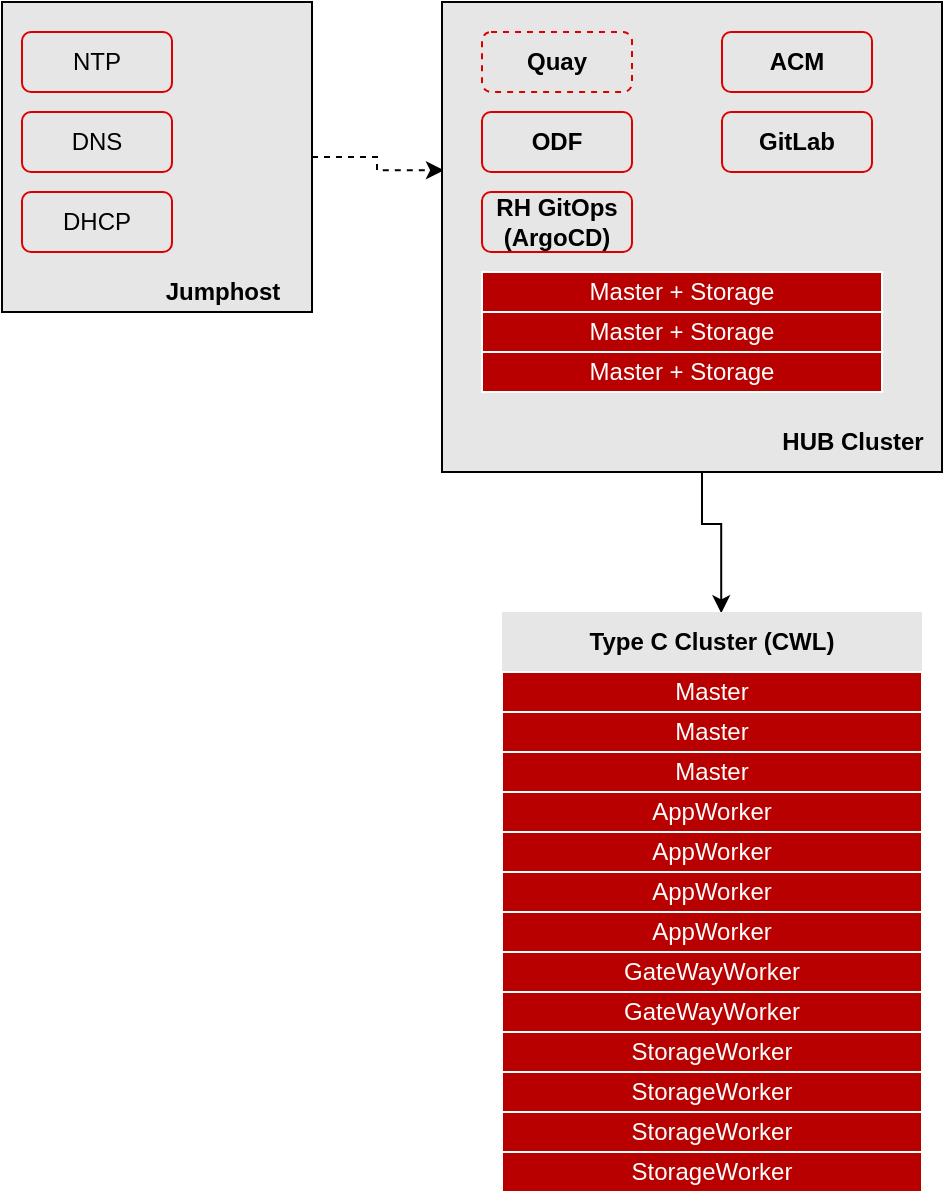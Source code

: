 <mxfile version="24.7.14">
  <diagram id="C5RBs43oDa-KdzZeNtuy" name="Page-1">
    <mxGraphModel dx="988" dy="546" grid="1" gridSize="10" guides="1" tooltips="1" connect="1" arrows="1" fold="1" page="1" pageScale="1" pageWidth="827" pageHeight="1169" math="0" shadow="0">
      <root>
        <mxCell id="WIyWlLk6GJQsqaUBKTNV-0" />
        <mxCell id="WIyWlLk6GJQsqaUBKTNV-1" parent="WIyWlLk6GJQsqaUBKTNV-0" />
        <mxCell id="dvF2nLzVKeMTQjdwGsAq-9" style="edgeStyle=orthogonalEdgeStyle;rounded=0;orthogonalLoop=1;jettySize=auto;html=1;dashed=1;entryX=0.004;entryY=0.358;entryDx=0;entryDy=0;entryPerimeter=0;" edge="1" parent="WIyWlLk6GJQsqaUBKTNV-1" source="dvF2nLzVKeMTQjdwGsAq-1" target="dvF2nLzVKeMTQjdwGsAq-10">
          <mxGeometry relative="1" as="geometry">
            <mxPoint x="240" y="105" as="targetPoint" />
          </mxGeometry>
        </mxCell>
        <mxCell id="dvF2nLzVKeMTQjdwGsAq-1" value="" style="whiteSpace=wrap;html=1;aspect=fixed;fillColor=#E6E6E6;" vertex="1" parent="WIyWlLk6GJQsqaUBKTNV-1">
          <mxGeometry x="40" y="35" width="155" height="155" as="geometry" />
        </mxCell>
        <mxCell id="dvF2nLzVKeMTQjdwGsAq-2" value="NTP" style="rounded=1;whiteSpace=wrap;html=1;strokeColor=#DB0000;fillColor=#E6E6E6;" vertex="1" parent="WIyWlLk6GJQsqaUBKTNV-1">
          <mxGeometry x="50" y="50" width="75" height="30" as="geometry" />
        </mxCell>
        <mxCell id="dvF2nLzVKeMTQjdwGsAq-7" value="DNS" style="rounded=1;whiteSpace=wrap;html=1;strokeColor=#DB0000;fillColor=#E6E6E6;" vertex="1" parent="WIyWlLk6GJQsqaUBKTNV-1">
          <mxGeometry x="50" y="90" width="75" height="30" as="geometry" />
        </mxCell>
        <mxCell id="dvF2nLzVKeMTQjdwGsAq-8" value="DHCP" style="rounded=1;whiteSpace=wrap;html=1;strokeColor=#DB0000;fillColor=#E6E6E6;" vertex="1" parent="WIyWlLk6GJQsqaUBKTNV-1">
          <mxGeometry x="50" y="130" width="75" height="30" as="geometry" />
        </mxCell>
        <mxCell id="dvF2nLzVKeMTQjdwGsAq-25" style="edgeStyle=orthogonalEdgeStyle;rounded=0;orthogonalLoop=1;jettySize=auto;html=1;entryX=0.522;entryY=0.022;entryDx=0;entryDy=0;entryPerimeter=0;" edge="1" parent="WIyWlLk6GJQsqaUBKTNV-1" target="dvF2nLzVKeMTQjdwGsAq-26">
          <mxGeometry relative="1" as="geometry">
            <mxPoint x="399.48" y="360" as="targetPoint" />
            <mxPoint x="384.48" y="230" as="sourcePoint" />
            <Array as="points">
              <mxPoint x="390" y="231" />
              <mxPoint x="390" y="296" />
              <mxPoint x="400" y="296" />
            </Array>
          </mxGeometry>
        </mxCell>
        <mxCell id="dvF2nLzVKeMTQjdwGsAq-10" value="" style="rounded=0;whiteSpace=wrap;html=1;fillColor=#E6E6E6;" vertex="1" parent="WIyWlLk6GJQsqaUBKTNV-1">
          <mxGeometry x="260" y="35" width="250" height="235" as="geometry" />
        </mxCell>
        <mxCell id="dvF2nLzVKeMTQjdwGsAq-12" value="&lt;b&gt;Jumphost&lt;/b&gt;" style="text;html=1;align=center;verticalAlign=middle;resizable=0;points=[];autosize=1;strokeColor=none;fillColor=none;" vertex="1" parent="WIyWlLk6GJQsqaUBKTNV-1">
          <mxGeometry x="110" y="165" width="80" height="30" as="geometry" />
        </mxCell>
        <mxCell id="dvF2nLzVKeMTQjdwGsAq-13" value="&lt;b&gt;Quay&lt;/b&gt;" style="rounded=1;whiteSpace=wrap;html=1;strokeColor=#DB0000;dashed=1;fillColor=#E6E6E6;" vertex="1" parent="WIyWlLk6GJQsqaUBKTNV-1">
          <mxGeometry x="280" y="50" width="75" height="30" as="geometry" />
        </mxCell>
        <mxCell id="dvF2nLzVKeMTQjdwGsAq-15" value="&lt;b&gt;ODF&lt;/b&gt;" style="rounded=1;whiteSpace=wrap;html=1;strokeColor=#DB0000;fillColor=#E6E6E6;" vertex="1" parent="WIyWlLk6GJQsqaUBKTNV-1">
          <mxGeometry x="280" y="90" width="75" height="30" as="geometry" />
        </mxCell>
        <mxCell id="dvF2nLzVKeMTQjdwGsAq-16" value="&lt;b&gt;RH GitOps&lt;br&gt;(ArgoCD)&lt;/b&gt;" style="rounded=1;whiteSpace=wrap;html=1;strokeColor=#DB0000;fillColor=#E6E6E6;" vertex="1" parent="WIyWlLk6GJQsqaUBKTNV-1">
          <mxGeometry x="280" y="130" width="75" height="30" as="geometry" />
        </mxCell>
        <mxCell id="dvF2nLzVKeMTQjdwGsAq-17" value="&lt;b&gt;ACM&lt;/b&gt;" style="rounded=1;whiteSpace=wrap;html=1;strokeColor=#DB0000;fillColor=#E6E6E6;" vertex="1" parent="WIyWlLk6GJQsqaUBKTNV-1">
          <mxGeometry x="400" y="50" width="75" height="30" as="geometry" />
        </mxCell>
        <mxCell id="dvF2nLzVKeMTQjdwGsAq-18" value="&lt;b&gt;GitLab&lt;/b&gt;" style="rounded=1;whiteSpace=wrap;html=1;strokeColor=#DB0000;fillColor=#E6E6E6;" vertex="1" parent="WIyWlLk6GJQsqaUBKTNV-1">
          <mxGeometry x="400" y="90" width="75" height="30" as="geometry" />
        </mxCell>
        <mxCell id="dvF2nLzVKeMTQjdwGsAq-19" value="&lt;b&gt;HUB Cluster&lt;/b&gt;" style="text;html=1;align=center;verticalAlign=middle;resizable=0;points=[];autosize=1;strokeColor=none;fillColor=none;" vertex="1" parent="WIyWlLk6GJQsqaUBKTNV-1">
          <mxGeometry x="420" y="240" width="90" height="30" as="geometry" />
        </mxCell>
        <mxCell id="dvF2nLzVKeMTQjdwGsAq-21" value="&lt;font color=&quot;#ffffff&quot;&gt;Master + Storage&lt;/font&gt;" style="rounded=0;whiteSpace=wrap;html=1;fillColor=#B80000;strokeColor=#FFFFFF;" vertex="1" parent="WIyWlLk6GJQsqaUBKTNV-1">
          <mxGeometry x="280" y="170" width="200" height="20" as="geometry" />
        </mxCell>
        <mxCell id="dvF2nLzVKeMTQjdwGsAq-22" value="&lt;font color=&quot;#ffffff&quot;&gt;Master + Storage&lt;/font&gt;" style="rounded=0;whiteSpace=wrap;html=1;fillColor=#B80000;strokeColor=#FFFFFF;" vertex="1" parent="WIyWlLk6GJQsqaUBKTNV-1">
          <mxGeometry x="280" y="190" width="200" height="20" as="geometry" />
        </mxCell>
        <mxCell id="dvF2nLzVKeMTQjdwGsAq-23" value="&lt;font color=&quot;#ffffff&quot;&gt;Master + Storage&lt;/font&gt;" style="rounded=0;whiteSpace=wrap;html=1;fillColor=#B80000;strokeColor=#FFFFFF;" vertex="1" parent="WIyWlLk6GJQsqaUBKTNV-1">
          <mxGeometry x="280" y="210" width="200" height="20" as="geometry" />
        </mxCell>
        <mxCell id="dvF2nLzVKeMTQjdwGsAq-26" value="&lt;b&gt;Type C Cluster (CWL)&lt;/b&gt;" style="rounded=0;whiteSpace=wrap;html=1;fillColor=#E6E6E6;strokeColor=none;" vertex="1" parent="WIyWlLk6GJQsqaUBKTNV-1">
          <mxGeometry x="290" y="340" width="210" height="30" as="geometry" />
        </mxCell>
        <mxCell id="dvF2nLzVKeMTQjdwGsAq-27" value="&lt;font color=&quot;#ffffff&quot;&gt;Master&lt;/font&gt;" style="rounded=0;whiteSpace=wrap;html=1;fillColor=#B80000;strokeColor=#FFFFFF;" vertex="1" parent="WIyWlLk6GJQsqaUBKTNV-1">
          <mxGeometry x="290" y="370" width="210" height="20" as="geometry" />
        </mxCell>
        <mxCell id="dvF2nLzVKeMTQjdwGsAq-28" value="&lt;font color=&quot;#ffffff&quot;&gt;Master&lt;/font&gt;" style="rounded=0;whiteSpace=wrap;html=1;fillColor=#B80000;strokeColor=#FFFFFF;" vertex="1" parent="WIyWlLk6GJQsqaUBKTNV-1">
          <mxGeometry x="290" y="410" width="210" height="20" as="geometry" />
        </mxCell>
        <mxCell id="dvF2nLzVKeMTQjdwGsAq-29" value="&lt;font color=&quot;#ffffff&quot;&gt;Master&lt;/font&gt;" style="rounded=0;whiteSpace=wrap;html=1;fillColor=#B80000;strokeColor=#FFFFFF;" vertex="1" parent="WIyWlLk6GJQsqaUBKTNV-1">
          <mxGeometry x="290" y="390" width="210" height="20" as="geometry" />
        </mxCell>
        <mxCell id="dvF2nLzVKeMTQjdwGsAq-30" value="&lt;font color=&quot;#ffffff&quot;&gt;AppWorker&lt;/font&gt;" style="rounded=0;whiteSpace=wrap;html=1;fillColor=#B80000;strokeColor=#FFFFFF;" vertex="1" parent="WIyWlLk6GJQsqaUBKTNV-1">
          <mxGeometry x="290" y="430" width="210" height="20" as="geometry" />
        </mxCell>
        <mxCell id="dvF2nLzVKeMTQjdwGsAq-31" value="&lt;span style=&quot;color: rgb(255, 255, 255);&quot;&gt;AppWorker&lt;/span&gt;" style="rounded=0;whiteSpace=wrap;html=1;fillColor=#B80000;strokeColor=#FFFFFF;" vertex="1" parent="WIyWlLk6GJQsqaUBKTNV-1">
          <mxGeometry x="290" y="450" width="210" height="20" as="geometry" />
        </mxCell>
        <mxCell id="dvF2nLzVKeMTQjdwGsAq-32" value="&lt;span style=&quot;color: rgb(255, 255, 255);&quot;&gt;GateWayWorker&lt;/span&gt;" style="rounded=0;whiteSpace=wrap;html=1;fillColor=#B80000;strokeColor=#FFFFFF;" vertex="1" parent="WIyWlLk6GJQsqaUBKTNV-1">
          <mxGeometry x="290" y="510" width="210" height="20" as="geometry" />
        </mxCell>
        <mxCell id="dvF2nLzVKeMTQjdwGsAq-33" value="&lt;span style=&quot;color: rgb(255, 255, 255);&quot;&gt;AppWorker&lt;/span&gt;" style="rounded=0;whiteSpace=wrap;html=1;fillColor=#B80000;strokeColor=#FFFFFF;" vertex="1" parent="WIyWlLk6GJQsqaUBKTNV-1">
          <mxGeometry x="290" y="470" width="210" height="20" as="geometry" />
        </mxCell>
        <mxCell id="dvF2nLzVKeMTQjdwGsAq-34" value="&lt;span style=&quot;color: rgb(255, 255, 255);&quot;&gt;AppWorker&lt;/span&gt;" style="rounded=0;whiteSpace=wrap;html=1;fillColor=#B80000;strokeColor=#FFFFFF;" vertex="1" parent="WIyWlLk6GJQsqaUBKTNV-1">
          <mxGeometry x="290" y="490" width="210" height="20" as="geometry" />
        </mxCell>
        <mxCell id="dvF2nLzVKeMTQjdwGsAq-35" value="&lt;span style=&quot;color: rgb(255, 255, 255);&quot;&gt;GateWayWorker&lt;/span&gt;" style="rounded=0;whiteSpace=wrap;html=1;fillColor=#B80000;strokeColor=#FFFFFF;" vertex="1" parent="WIyWlLk6GJQsqaUBKTNV-1">
          <mxGeometry x="290" y="530" width="210" height="20" as="geometry" />
        </mxCell>
        <mxCell id="dvF2nLzVKeMTQjdwGsAq-36" value="&lt;font color=&quot;#ffffff&quot;&gt;StorageWorker&lt;/font&gt;" style="rounded=0;whiteSpace=wrap;html=1;fillColor=#B80000;strokeColor=#FFFFFF;" vertex="1" parent="WIyWlLk6GJQsqaUBKTNV-1">
          <mxGeometry x="290" y="550" width="210" height="20" as="geometry" />
        </mxCell>
        <mxCell id="dvF2nLzVKeMTQjdwGsAq-40" value="&lt;span style=&quot;color: rgb(255, 255, 255);&quot;&gt;StorageWorker&lt;/span&gt;" style="rounded=0;whiteSpace=wrap;html=1;fillColor=#B80000;strokeColor=#FFFFFF;" vertex="1" parent="WIyWlLk6GJQsqaUBKTNV-1">
          <mxGeometry x="290" y="570" width="210" height="20" as="geometry" />
        </mxCell>
        <mxCell id="dvF2nLzVKeMTQjdwGsAq-41" value="&lt;span style=&quot;color: rgb(255, 255, 255);&quot;&gt;StorageWorker&lt;/span&gt;" style="rounded=0;whiteSpace=wrap;html=1;fillColor=#B80000;strokeColor=#FFFFFF;" vertex="1" parent="WIyWlLk6GJQsqaUBKTNV-1">
          <mxGeometry x="290" y="590" width="210" height="20" as="geometry" />
        </mxCell>
        <mxCell id="dvF2nLzVKeMTQjdwGsAq-42" value="&lt;span style=&quot;color: rgb(255, 255, 255);&quot;&gt;StorageWorker&lt;/span&gt;" style="rounded=0;whiteSpace=wrap;html=1;fillColor=#B80000;strokeColor=#FFFFFF;" vertex="1" parent="WIyWlLk6GJQsqaUBKTNV-1">
          <mxGeometry x="290" y="610" width="210" height="20" as="geometry" />
        </mxCell>
      </root>
    </mxGraphModel>
  </diagram>
</mxfile>
